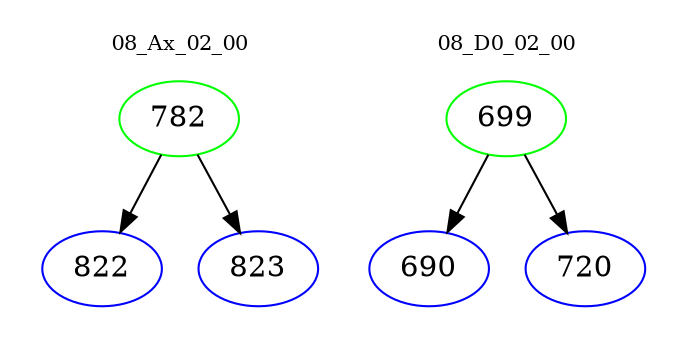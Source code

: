 digraph{
subgraph cluster_0 {
color = white
label = "08_Ax_02_00";
fontsize=10;
T0_782 [label="782", color="green"]
T0_782 -> T0_822 [color="black"]
T0_822 [label="822", color="blue"]
T0_782 -> T0_823 [color="black"]
T0_823 [label="823", color="blue"]
}
subgraph cluster_1 {
color = white
label = "08_D0_02_00";
fontsize=10;
T1_699 [label="699", color="green"]
T1_699 -> T1_690 [color="black"]
T1_690 [label="690", color="blue"]
T1_699 -> T1_720 [color="black"]
T1_720 [label="720", color="blue"]
}
}
